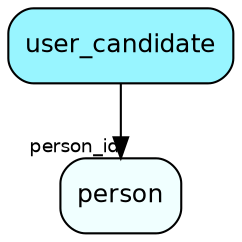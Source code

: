 digraph user_candidate  {
node [shape = box style="rounded, filled" fontname = "Helvetica" fontsize = "12" ]
edge [fontname = "Helvetica" fontsize = "9"]

user_candidate[fillcolor = "cadetblue1"]
person[fillcolor = "azure1"]
user_candidate -> person [headlabel = "person_id"]
}
